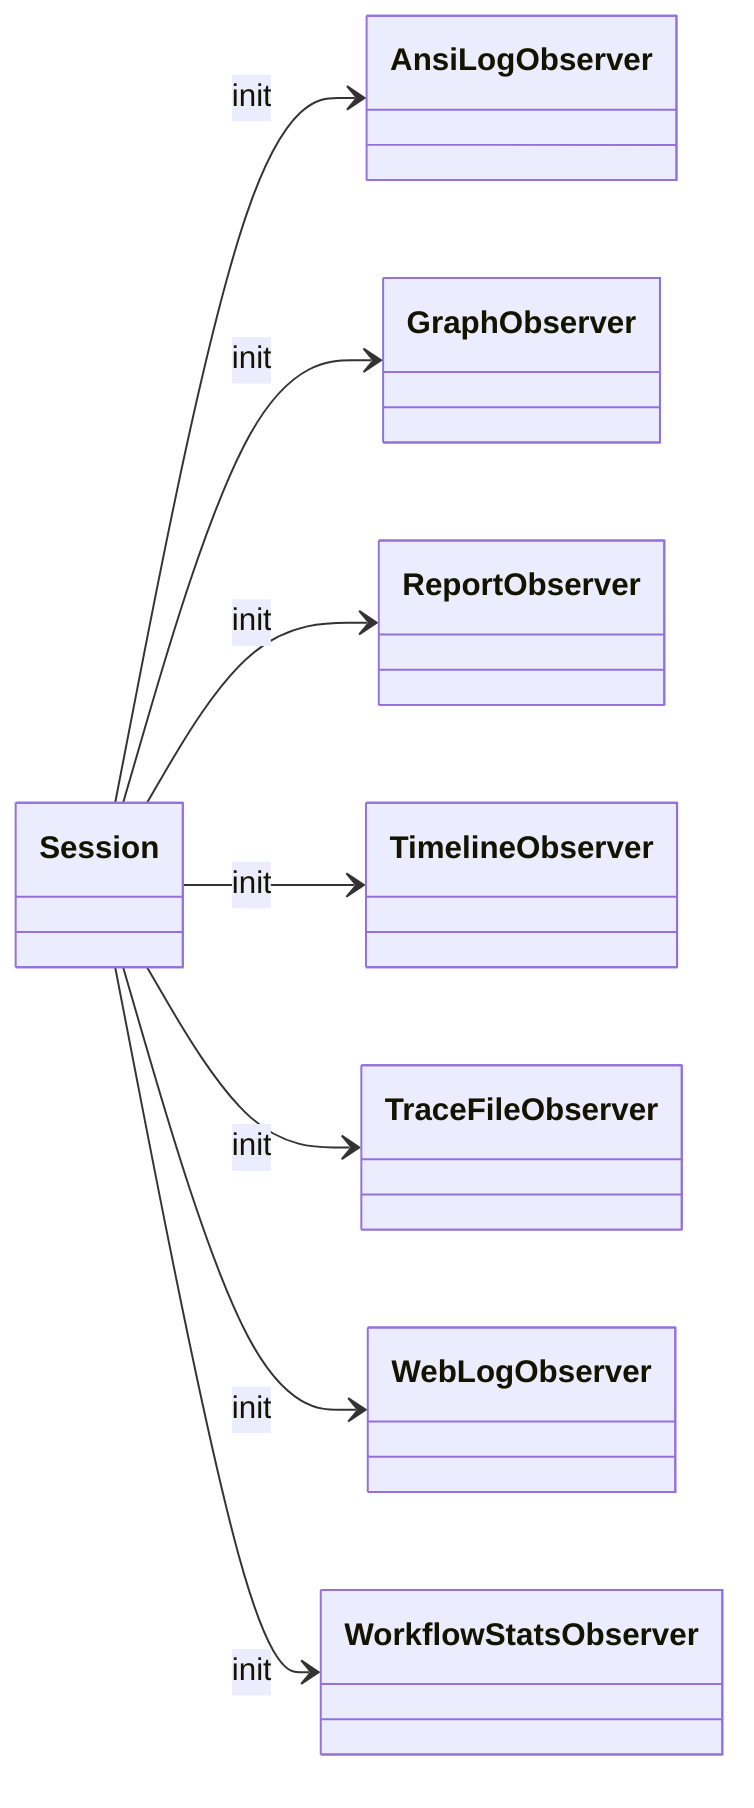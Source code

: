 classDiagram
    %%
    %% nextflow.trace
    %%
    direction LR

    %% TraceObserverFactory "1" --> "*" TraceObserver : create
    %% TraceObserver <|-- AnsiLogObserver
    %% TraceObserver <|-- GraphObserver
    %% TraceObserver <|-- ReportObserver
    %% TraceObserver <|-- TimelineObserver
    %% TraceObserver <|-- TraceFileObserver
    %% TraceObserver <|-- WebLogObserver
    %% TraceObserver <|-- WorkflowStatsObserver

    Session --> AnsiLogObserver : init
    Session --> GraphObserver : init
    Session --> ReportObserver : init
    Session --> TimelineObserver : init
    Session --> TraceFileObserver : init
    Session --> WebLogObserver : init
    Session --> WorkflowStatsObserver : init